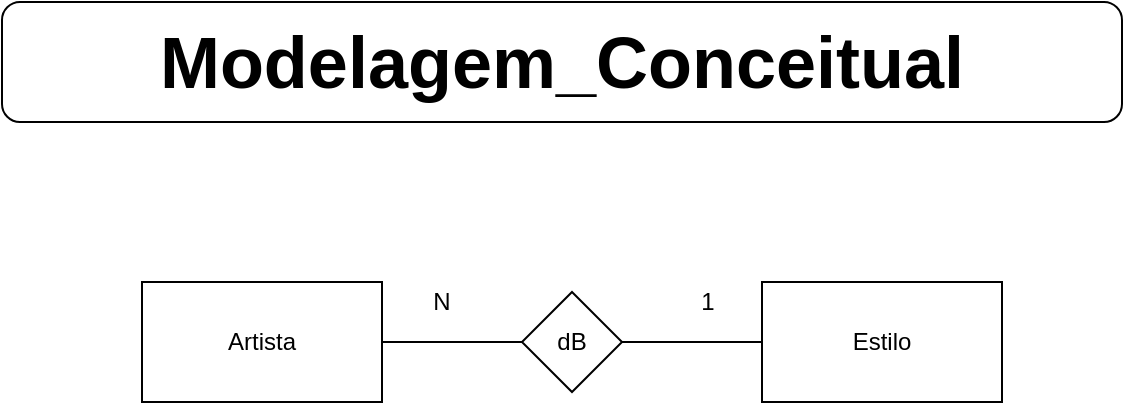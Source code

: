 <mxfile version="11.0.7" type="device"><diagram id="gMO0U3JoPe-DPuZiLh35" name="Page-1"><mxGraphModel dx="1662" dy="725" grid="1" gridSize="10" guides="1" tooltips="1" connect="1" arrows="1" fold="1" page="1" pageScale="1" pageWidth="827" pageHeight="1169" math="0" shadow="0"><root><mxCell id="0"/><mxCell id="1" parent="0"/><mxCell id="XDvXToFwv9OeqasSlxgs-1" value="&lt;font style=&quot;vertical-align: inherit&quot;&gt;&lt;font style=&quot;vertical-align: inherit&quot;&gt;&lt;font style=&quot;vertical-align: inherit&quot;&gt;&lt;font style=&quot;vertical-align: inherit ; font-size: 36px&quot;&gt;&lt;b&gt;Modelagem_Conceitual&lt;/b&gt;&lt;/font&gt;&lt;/font&gt;&lt;/font&gt;&lt;/font&gt;" style="rounded=1;whiteSpace=wrap;html=1;" vertex="1" parent="1"><mxGeometry x="140" y="20" width="560" height="60" as="geometry"/></mxCell><mxCell id="XDvXToFwv9OeqasSlxgs-2" value="&lt;font style=&quot;vertical-align: inherit&quot;&gt;&lt;font style=&quot;vertical-align: inherit&quot;&gt;Artista&lt;/font&gt;&lt;/font&gt;" style="rounded=0;whiteSpace=wrap;html=1;" vertex="1" parent="1"><mxGeometry x="210" y="160" width="120" height="60" as="geometry"/></mxCell><mxCell id="XDvXToFwv9OeqasSlxgs-3" value="&lt;font style=&quot;vertical-align: inherit&quot;&gt;&lt;font style=&quot;vertical-align: inherit&quot;&gt;Estilo&lt;/font&gt;&lt;/font&gt;" style="rounded=0;whiteSpace=wrap;html=1;" vertex="1" parent="1"><mxGeometry x="520" y="160" width="120" height="60" as="geometry"/></mxCell><mxCell id="XDvXToFwv9OeqasSlxgs-4" value="&lt;font style=&quot;vertical-align: inherit&quot;&gt;&lt;font style=&quot;vertical-align: inherit&quot;&gt;dB&lt;/font&gt;&lt;/font&gt;" style="rhombus;whiteSpace=wrap;html=1;" vertex="1" parent="1"><mxGeometry x="400" y="165" width="50" height="50" as="geometry"/></mxCell><mxCell id="XDvXToFwv9OeqasSlxgs-5" value="" style="endArrow=none;html=1;entryX=0;entryY=0.5;entryDx=0;entryDy=0;exitX=1;exitY=0.5;exitDx=0;exitDy=0;" edge="1" parent="1" source="XDvXToFwv9OeqasSlxgs-2" target="XDvXToFwv9OeqasSlxgs-4"><mxGeometry width="50" height="50" relative="1" as="geometry"><mxPoint x="200" y="290" as="sourcePoint"/><mxPoint x="250" y="240" as="targetPoint"/></mxGeometry></mxCell><mxCell id="XDvXToFwv9OeqasSlxgs-6" value="" style="endArrow=none;html=1;entryX=0;entryY=0.5;entryDx=0;entryDy=0;exitX=1;exitY=0.5;exitDx=0;exitDy=0;" edge="1" parent="1" source="XDvXToFwv9OeqasSlxgs-4" target="XDvXToFwv9OeqasSlxgs-3"><mxGeometry width="50" height="50" relative="1" as="geometry"><mxPoint x="200" y="290" as="sourcePoint"/><mxPoint x="250" y="240" as="targetPoint"/></mxGeometry></mxCell><mxCell id="XDvXToFwv9OeqasSlxgs-7" value="&lt;font style=&quot;vertical-align: inherit&quot;&gt;&lt;font style=&quot;vertical-align: inherit&quot;&gt;N&lt;/font&gt;&lt;/font&gt;" style="text;html=1;strokeColor=none;fillColor=none;align=center;verticalAlign=middle;whiteSpace=wrap;rounded=0;" vertex="1" parent="1"><mxGeometry x="340" y="160" width="40" height="20" as="geometry"/></mxCell><mxCell id="XDvXToFwv9OeqasSlxgs-8" value="&lt;font style=&quot;vertical-align: inherit&quot;&gt;&lt;font style=&quot;vertical-align: inherit&quot;&gt;1&lt;/font&gt;&lt;/font&gt;" style="text;html=1;strokeColor=none;fillColor=none;align=center;verticalAlign=middle;whiteSpace=wrap;rounded=0;" vertex="1" parent="1"><mxGeometry x="473" y="160" width="40" height="20" as="geometry"/></mxCell></root></mxGraphModel></diagram><diagram id="rcJh5Qo97ey-FbgXWqHA" name="Page-2"><mxGraphModel dx="1662" dy="725" grid="1" gridSize="10" guides="1" tooltips="1" connect="1" arrows="1" fold="1" page="1" pageScale="1" pageWidth="827" pageHeight="1169" math="0" shadow="0"><root><mxCell id="8PjRHbhUCQgSvBrxNnox-0"/><mxCell id="8PjRHbhUCQgSvBrxNnox-1" parent="8PjRHbhUCQgSvBrxNnox-0"/><mxCell id="8PjRHbhUCQgSvBrxNnox-2" value="&lt;b&gt;&lt;font style=&quot;font-size: 36px&quot;&gt;Modelagem_Lógica&lt;/font&gt;&lt;/b&gt;" style="rounded=1;whiteSpace=wrap;html=1;" vertex="1" parent="8PjRHbhUCQgSvBrxNnox-1"><mxGeometry x="123" y="20" width="580" height="60" as="geometry"/></mxCell><mxCell id="8PjRHbhUCQgSvBrxNnox-3" value="Artista" style="swimlane;fontStyle=0;childLayout=stackLayout;horizontal=1;startSize=26;fillColor=#e0e0e0;horizontalStack=0;resizeParent=1;resizeParentMax=0;resizeLast=0;collapsible=1;marginBottom=0;swimlaneFillColor=#ffffff;align=center;fontSize=14;" vertex="1" parent="8PjRHbhUCQgSvBrxNnox-1"><mxGeometry x="543" y="233" width="160" height="118" as="geometry"/></mxCell><mxCell id="8PjRHbhUCQgSvBrxNnox-4" value="idArtista : int" style="shape=partialRectangle;top=0;left=0;right=0;bottom=1;align=left;verticalAlign=middle;fillColor=none;spacingLeft=34;spacingRight=4;overflow=hidden;rotatable=0;points=[[0,0.5],[1,0.5]];portConstraint=eastwest;dropTarget=0;fontStyle=5;fontSize=12;" vertex="1" parent="8PjRHbhUCQgSvBrxNnox-3"><mxGeometry y="26" width="160" height="30" as="geometry"/></mxCell><mxCell id="8PjRHbhUCQgSvBrxNnox-5" value="PK" style="shape=partialRectangle;top=0;left=0;bottom=0;fillColor=none;align=left;verticalAlign=middle;spacingLeft=4;spacingRight=4;overflow=hidden;rotatable=0;points=[];portConstraint=eastwest;part=1;fontSize=12;" vertex="1" connectable="0" parent="8PjRHbhUCQgSvBrxNnox-4"><mxGeometry width="30" height="30" as="geometry"/></mxCell><mxCell id="8PjRHbhUCQgSvBrxNnox-6" value="nome : str" style="shape=partialRectangle;top=0;left=0;right=0;bottom=0;align=left;verticalAlign=top;fillColor=none;spacingLeft=34;spacingRight=4;overflow=hidden;rotatable=0;points=[[0,0.5],[1,0.5]];portConstraint=eastwest;dropTarget=0;fontSize=12;" vertex="1" parent="8PjRHbhUCQgSvBrxNnox-3"><mxGeometry y="56" width="160" height="26" as="geometry"/></mxCell><mxCell id="8PjRHbhUCQgSvBrxNnox-7" value="" style="shape=partialRectangle;top=0;left=0;bottom=0;fillColor=none;align=left;verticalAlign=top;spacingLeft=4;spacingRight=4;overflow=hidden;rotatable=0;points=[];portConstraint=eastwest;part=1;fontSize=12;" vertex="1" connectable="0" parent="8PjRHbhUCQgSvBrxNnox-6"><mxGeometry width="30" height="26" as="geometry"/></mxCell><mxCell id="8PjRHbhUCQgSvBrxNnox-8" value="idEstilo : int" style="shape=partialRectangle;top=0;left=0;right=0;bottom=0;align=left;verticalAlign=top;fillColor=none;spacingLeft=34;spacingRight=4;overflow=hidden;rotatable=0;points=[[0,0.5],[1,0.5]];portConstraint=eastwest;dropTarget=0;fontSize=12;" vertex="1" parent="8PjRHbhUCQgSvBrxNnox-3"><mxGeometry y="82" width="160" height="26" as="geometry"/></mxCell><mxCell id="8PjRHbhUCQgSvBrxNnox-9" value="FK" style="shape=partialRectangle;top=0;left=0;bottom=0;fillColor=none;align=left;verticalAlign=top;spacingLeft=4;spacingRight=4;overflow=hidden;rotatable=0;points=[];portConstraint=eastwest;part=1;fontSize=12;" vertex="1" connectable="0" parent="8PjRHbhUCQgSvBrxNnox-8"><mxGeometry width="30" height="26" as="geometry"/></mxCell><mxCell id="8PjRHbhUCQgSvBrxNnox-12" value="" style="shape=partialRectangle;top=0;left=0;right=0;bottom=0;align=left;verticalAlign=top;fillColor=none;spacingLeft=34;spacingRight=4;overflow=hidden;rotatable=0;points=[[0,0.5],[1,0.5]];portConstraint=eastwest;dropTarget=0;fontSize=12;" vertex="1" parent="8PjRHbhUCQgSvBrxNnox-3"><mxGeometry y="108" width="160" height="10" as="geometry"/></mxCell><mxCell id="8PjRHbhUCQgSvBrxNnox-13" value="" style="shape=partialRectangle;top=0;left=0;bottom=0;fillColor=none;align=left;verticalAlign=top;spacingLeft=4;spacingRight=4;overflow=hidden;rotatable=0;points=[];portConstraint=eastwest;part=1;fontSize=12;" vertex="1" connectable="0" parent="8PjRHbhUCQgSvBrxNnox-12"><mxGeometry width="30" height="10" as="geometry"/></mxCell><mxCell id="8PjRHbhUCQgSvBrxNnox-16" value="Estilo" style="swimlane;fontStyle=0;childLayout=stackLayout;horizontal=1;startSize=26;fillColor=#e0e0e0;horizontalStack=0;resizeParent=1;resizeParentMax=0;resizeLast=0;collapsible=1;marginBottom=0;swimlaneFillColor=#ffffff;align=center;fontSize=14;" vertex="1" parent="8PjRHbhUCQgSvBrxNnox-1"><mxGeometry x="180" y="160" width="160" height="92" as="geometry"/></mxCell><mxCell id="8PjRHbhUCQgSvBrxNnox-17" value="idEstilo" style="shape=partialRectangle;top=0;left=0;right=0;bottom=1;align=left;verticalAlign=middle;fillColor=none;spacingLeft=34;spacingRight=4;overflow=hidden;rotatable=0;points=[[0,0.5],[1,0.5]];portConstraint=eastwest;dropTarget=0;fontStyle=5;fontSize=12;" vertex="1" parent="8PjRHbhUCQgSvBrxNnox-16"><mxGeometry y="26" width="160" height="30" as="geometry"/></mxCell><mxCell id="8PjRHbhUCQgSvBrxNnox-18" value="PK" style="shape=partialRectangle;top=0;left=0;bottom=0;fillColor=none;align=left;verticalAlign=middle;spacingLeft=4;spacingRight=4;overflow=hidden;rotatable=0;points=[];portConstraint=eastwest;part=1;fontSize=12;" vertex="1" connectable="0" parent="8PjRHbhUCQgSvBrxNnox-17"><mxGeometry width="30" height="30" as="geometry"/></mxCell><mxCell id="8PjRHbhUCQgSvBrxNnox-19" value="nome : str" style="shape=partialRectangle;top=0;left=0;right=0;bottom=0;align=left;verticalAlign=top;fillColor=none;spacingLeft=34;spacingRight=4;overflow=hidden;rotatable=0;points=[[0,0.5],[1,0.5]];portConstraint=eastwest;dropTarget=0;fontSize=12;" vertex="1" parent="8PjRHbhUCQgSvBrxNnox-16"><mxGeometry y="56" width="160" height="26" as="geometry"/></mxCell><mxCell id="8PjRHbhUCQgSvBrxNnox-20" value="" style="shape=partialRectangle;top=0;left=0;bottom=0;fillColor=none;align=left;verticalAlign=top;spacingLeft=4;spacingRight=4;overflow=hidden;rotatable=0;points=[];portConstraint=eastwest;part=1;fontSize=12;" vertex="1" connectable="0" parent="8PjRHbhUCQgSvBrxNnox-19"><mxGeometry width="30" height="26" as="geometry"/></mxCell><mxCell id="8PjRHbhUCQgSvBrxNnox-23" value="" style="shape=partialRectangle;top=0;left=0;right=0;bottom=0;align=left;verticalAlign=top;fillColor=none;spacingLeft=34;spacingRight=4;overflow=hidden;rotatable=0;points=[[0,0.5],[1,0.5]];portConstraint=eastwest;dropTarget=0;fontSize=12;" vertex="1" parent="8PjRHbhUCQgSvBrxNnox-16"><mxGeometry y="82" width="160" height="10" as="geometry"/></mxCell><mxCell id="8PjRHbhUCQgSvBrxNnox-24" value="" style="shape=partialRectangle;top=0;left=0;bottom=0;fillColor=none;align=left;verticalAlign=top;spacingLeft=4;spacingRight=4;overflow=hidden;rotatable=0;points=[];portConstraint=eastwest;part=1;fontSize=12;" vertex="1" connectable="0" parent="8PjRHbhUCQgSvBrxNnox-23"><mxGeometry width="30" height="10" as="geometry"/></mxCell><mxCell id="8PjRHbhUCQgSvBrxNnox-25" value="" style="edgeStyle=entityRelationEdgeStyle;fontSize=12;html=1;endArrow=ERoneToMany;exitX=1;exitY=0.5;exitDx=0;exitDy=0;entryX=0;entryY=0.5;entryDx=0;entryDy=0;" edge="1" parent="8PjRHbhUCQgSvBrxNnox-1" source="8PjRHbhUCQgSvBrxNnox-17" target="8PjRHbhUCQgSvBrxNnox-8"><mxGeometry width="100" height="100" relative="1" as="geometry"><mxPoint x="120" y="380" as="sourcePoint"/><mxPoint x="220" y="280" as="targetPoint"/></mxGeometry></mxCell></root></mxGraphModel></diagram></mxfile>